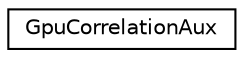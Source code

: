 digraph "Graphical Class Hierarchy"
{
  edge [fontname="Helvetica",fontsize="10",labelfontname="Helvetica",labelfontsize="10"];
  node [fontname="Helvetica",fontsize="10",shape=record];
  rankdir="LR";
  Node0 [label="GpuCorrelationAux",height=0.2,width=0.4,color="black", fillcolor="white", style="filled",URL="$classGpuCorrelationAux.html"];
}
